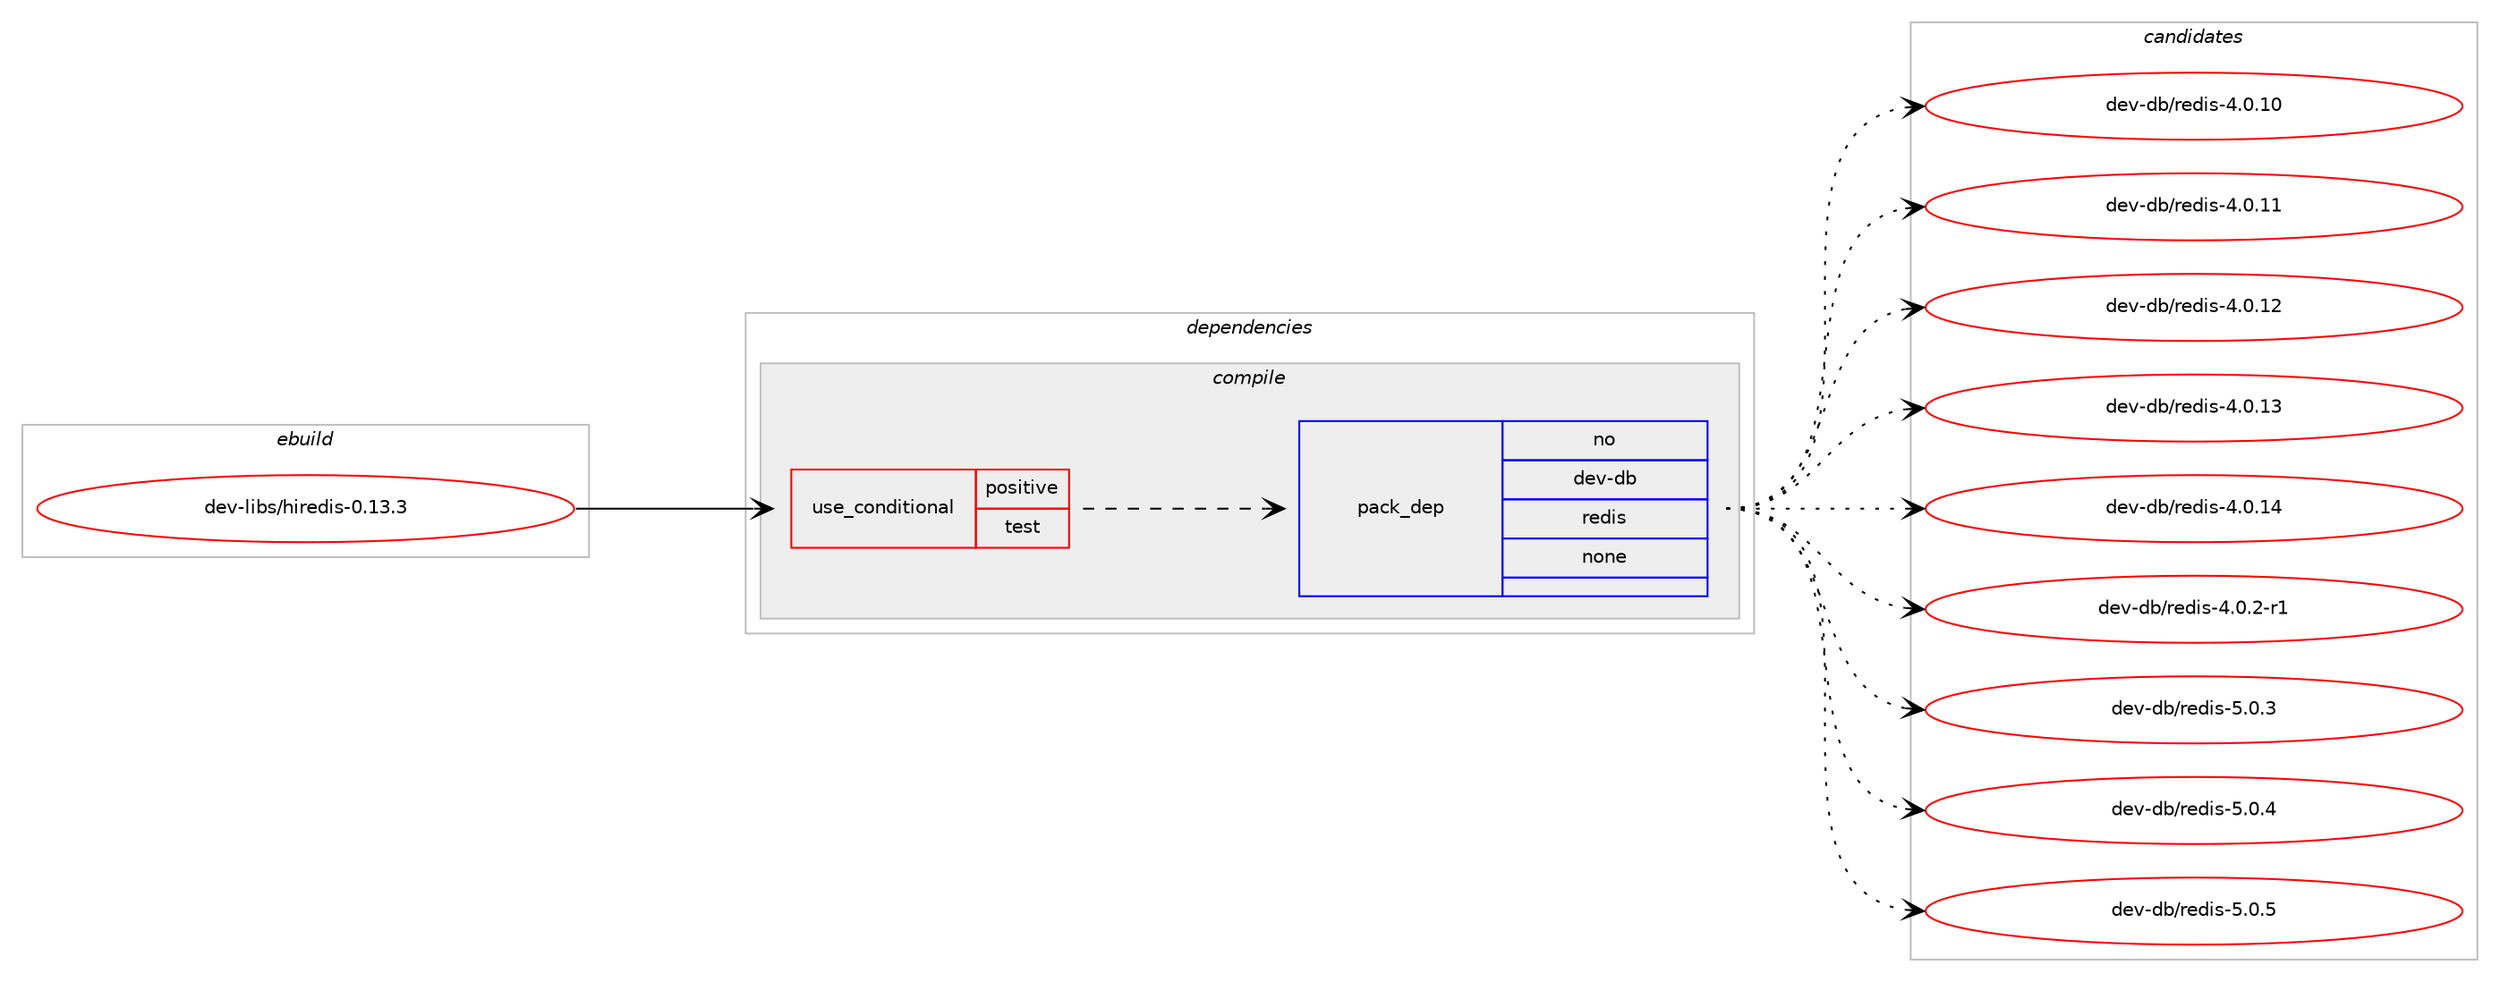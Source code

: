 digraph prolog {

# *************
# Graph options
# *************

newrank=true;
concentrate=true;
compound=true;
graph [rankdir=LR,fontname=Helvetica,fontsize=10,ranksep=1.5];#, ranksep=2.5, nodesep=0.2];
edge  [arrowhead=vee];
node  [fontname=Helvetica,fontsize=10];

# **********
# The ebuild
# **********

subgraph cluster_leftcol {
color=gray;
rank=same;
label=<<i>ebuild</i>>;
id [label="dev-libs/hiredis-0.13.3", color=red, width=4, href="../dev-libs/hiredis-0.13.3.svg"];
}

# ****************
# The dependencies
# ****************

subgraph cluster_midcol {
color=gray;
label=<<i>dependencies</i>>;
subgraph cluster_compile {
fillcolor="#eeeeee";
style=filled;
label=<<i>compile</i>>;
subgraph cond131476 {
dependency564186 [label=<<TABLE BORDER="0" CELLBORDER="1" CELLSPACING="0" CELLPADDING="4"><TR><TD ROWSPAN="3" CELLPADDING="10">use_conditional</TD></TR><TR><TD>positive</TD></TR><TR><TD>test</TD></TR></TABLE>>, shape=none, color=red];
subgraph pack421312 {
dependency564187 [label=<<TABLE BORDER="0" CELLBORDER="1" CELLSPACING="0" CELLPADDING="4" WIDTH="220"><TR><TD ROWSPAN="6" CELLPADDING="30">pack_dep</TD></TR><TR><TD WIDTH="110">no</TD></TR><TR><TD>dev-db</TD></TR><TR><TD>redis</TD></TR><TR><TD>none</TD></TR><TR><TD></TD></TR></TABLE>>, shape=none, color=blue];
}
dependency564186:e -> dependency564187:w [weight=20,style="dashed",arrowhead="vee"];
}
id:e -> dependency564186:w [weight=20,style="solid",arrowhead="vee"];
}
subgraph cluster_compileandrun {
fillcolor="#eeeeee";
style=filled;
label=<<i>compile and run</i>>;
}
subgraph cluster_run {
fillcolor="#eeeeee";
style=filled;
label=<<i>run</i>>;
}
}

# **************
# The candidates
# **************

subgraph cluster_choices {
rank=same;
color=gray;
label=<<i>candidates</i>>;

subgraph choice421312 {
color=black;
nodesep=1;
choice10010111845100984711410110010511545524648464948 [label="dev-db/redis-4.0.10", color=red, width=4,href="../dev-db/redis-4.0.10.svg"];
choice10010111845100984711410110010511545524648464949 [label="dev-db/redis-4.0.11", color=red, width=4,href="../dev-db/redis-4.0.11.svg"];
choice10010111845100984711410110010511545524648464950 [label="dev-db/redis-4.0.12", color=red, width=4,href="../dev-db/redis-4.0.12.svg"];
choice10010111845100984711410110010511545524648464951 [label="dev-db/redis-4.0.13", color=red, width=4,href="../dev-db/redis-4.0.13.svg"];
choice10010111845100984711410110010511545524648464952 [label="dev-db/redis-4.0.14", color=red, width=4,href="../dev-db/redis-4.0.14.svg"];
choice1001011184510098471141011001051154552464846504511449 [label="dev-db/redis-4.0.2-r1", color=red, width=4,href="../dev-db/redis-4.0.2-r1.svg"];
choice100101118451009847114101100105115455346484651 [label="dev-db/redis-5.0.3", color=red, width=4,href="../dev-db/redis-5.0.3.svg"];
choice100101118451009847114101100105115455346484652 [label="dev-db/redis-5.0.4", color=red, width=4,href="../dev-db/redis-5.0.4.svg"];
choice100101118451009847114101100105115455346484653 [label="dev-db/redis-5.0.5", color=red, width=4,href="../dev-db/redis-5.0.5.svg"];
dependency564187:e -> choice10010111845100984711410110010511545524648464948:w [style=dotted,weight="100"];
dependency564187:e -> choice10010111845100984711410110010511545524648464949:w [style=dotted,weight="100"];
dependency564187:e -> choice10010111845100984711410110010511545524648464950:w [style=dotted,weight="100"];
dependency564187:e -> choice10010111845100984711410110010511545524648464951:w [style=dotted,weight="100"];
dependency564187:e -> choice10010111845100984711410110010511545524648464952:w [style=dotted,weight="100"];
dependency564187:e -> choice1001011184510098471141011001051154552464846504511449:w [style=dotted,weight="100"];
dependency564187:e -> choice100101118451009847114101100105115455346484651:w [style=dotted,weight="100"];
dependency564187:e -> choice100101118451009847114101100105115455346484652:w [style=dotted,weight="100"];
dependency564187:e -> choice100101118451009847114101100105115455346484653:w [style=dotted,weight="100"];
}
}

}
